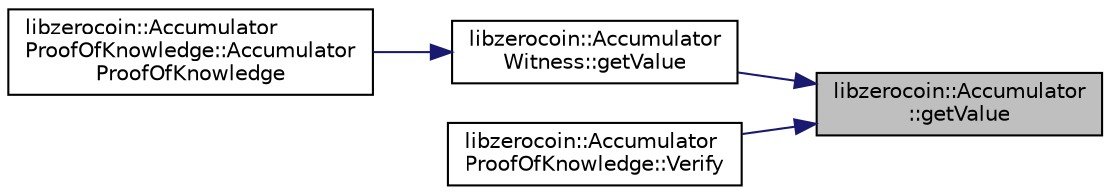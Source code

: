 digraph "libzerocoin::Accumulator::getValue"
{
 // LATEX_PDF_SIZE
  edge [fontname="Helvetica",fontsize="10",labelfontname="Helvetica",labelfontsize="10"];
  node [fontname="Helvetica",fontsize="10",shape=record];
  rankdir="RL";
  Node10 [label="libzerocoin::Accumulator\l::getValue",height=0.2,width=0.4,color="black", fillcolor="grey75", style="filled", fontcolor="black",tooltip=" "];
  Node10 -> Node11 [dir="back",color="midnightblue",fontsize="10",style="solid"];
  Node11 [label="libzerocoin::Accumulator\lWitness::getValue",height=0.2,width=0.4,color="black", fillcolor="white", style="filled",URL="$classlibzerocoin_1_1_accumulator_witness.html#af0afa4225f01cd21bdc8e88e310a0168",tooltip=" "];
  Node11 -> Node12 [dir="back",color="midnightblue",fontsize="10",style="solid"];
  Node12 [label="libzerocoin::Accumulator\lProofOfKnowledge::Accumulator\lProofOfKnowledge",height=0.2,width=0.4,color="black", fillcolor="white", style="filled",URL="$classlibzerocoin_1_1_accumulator_proof_of_knowledge.html#acce987e79e2498918495c3a7e8873810",tooltip=" "];
  Node10 -> Node13 [dir="back",color="midnightblue",fontsize="10",style="solid"];
  Node13 [label="libzerocoin::Accumulator\lProofOfKnowledge::Verify",height=0.2,width=0.4,color="black", fillcolor="white", style="filled",URL="$classlibzerocoin_1_1_accumulator_proof_of_knowledge.html#afa37fa003c2e3ce95e00525fe84d1e52",tooltip=" "];
}
